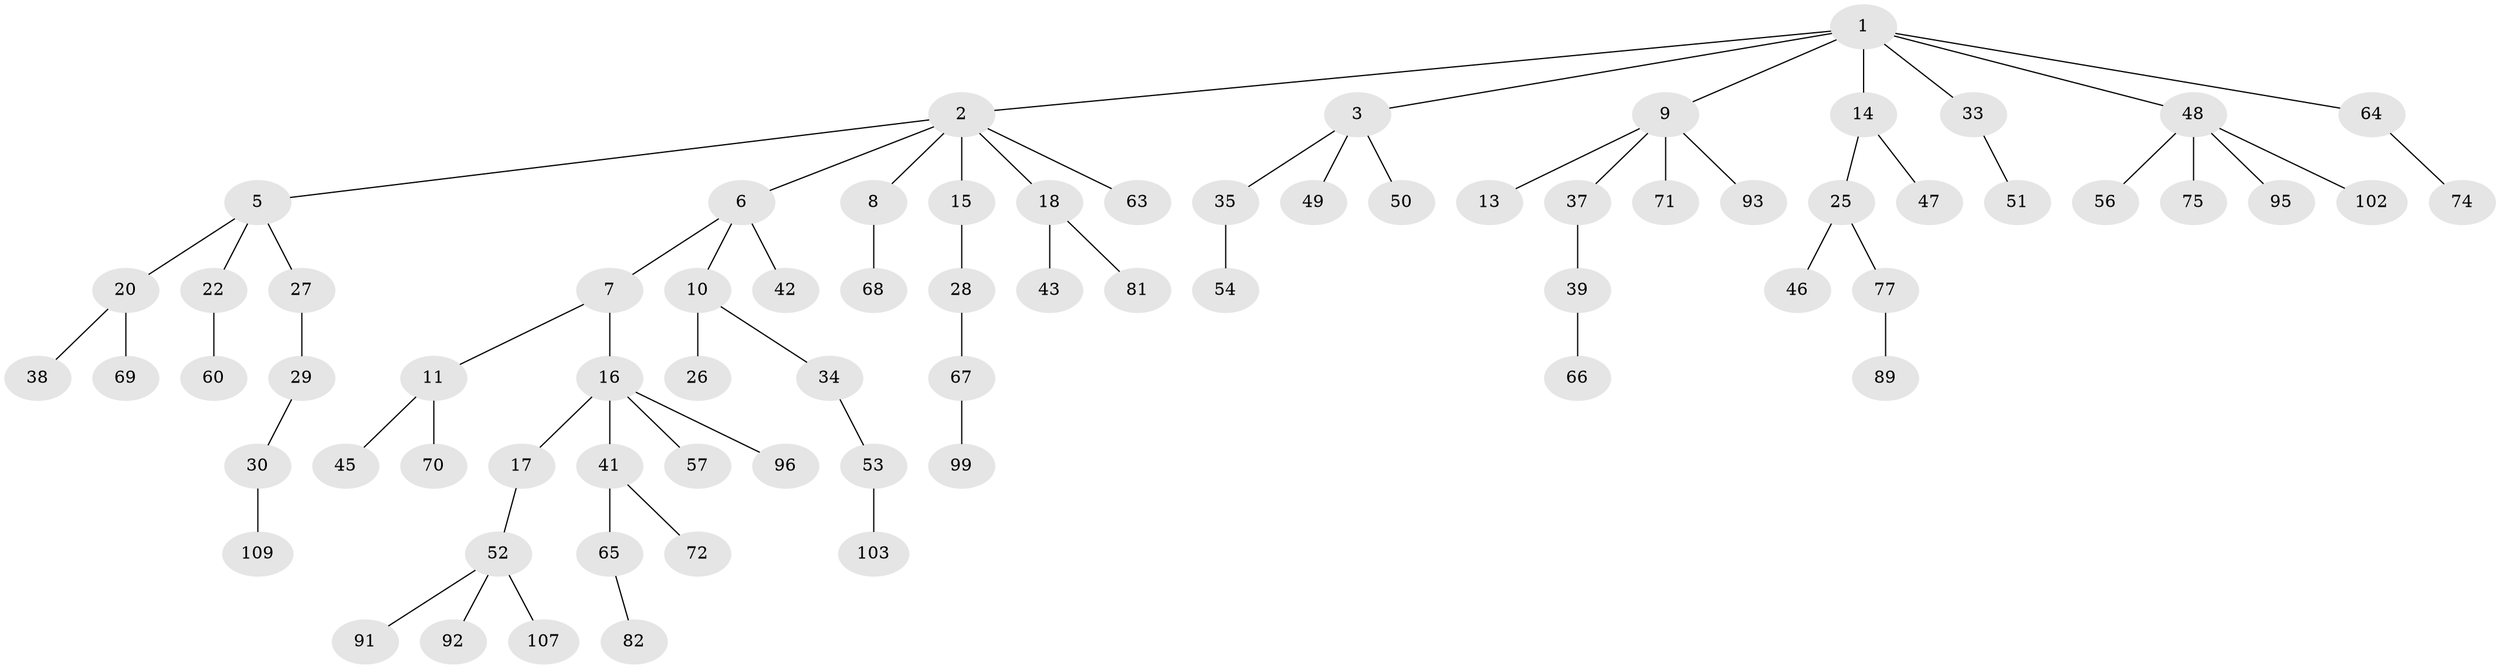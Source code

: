// Generated by graph-tools (version 1.1) at 2025/24/03/03/25 07:24:06]
// undirected, 72 vertices, 71 edges
graph export_dot {
graph [start="1"]
  node [color=gray90,style=filled];
  1 [super="+12"];
  2 [super="+4"];
  3 [super="+19"];
  5;
  6 [super="+106"];
  7;
  8 [super="+84"];
  9 [super="+85"];
  10 [super="+24"];
  11 [super="+40"];
  13;
  14 [super="+73"];
  15;
  16 [super="+36"];
  17;
  18 [super="+21"];
  20 [super="+23"];
  22 [super="+32"];
  25 [super="+31"];
  26;
  27 [super="+101"];
  28 [super="+88"];
  29 [super="+78"];
  30 [super="+108"];
  33 [super="+98"];
  34 [super="+97"];
  35 [super="+105"];
  37 [super="+100"];
  38;
  39 [super="+62"];
  41 [super="+44"];
  42 [super="+58"];
  43;
  45;
  46 [super="+61"];
  47;
  48 [super="+79"];
  49;
  50;
  51 [super="+86"];
  52 [super="+59"];
  53 [super="+55"];
  54 [super="+87"];
  56;
  57;
  60;
  63;
  64;
  65;
  66;
  67 [super="+80"];
  68 [super="+83"];
  69 [super="+104"];
  70;
  71;
  72 [super="+94"];
  74 [super="+76"];
  75;
  77;
  81;
  82 [super="+90"];
  89;
  91;
  92;
  93;
  95;
  96;
  99;
  102;
  103;
  107;
  109;
  1 -- 2;
  1 -- 3;
  1 -- 9;
  1 -- 33;
  1 -- 48;
  1 -- 64;
  1 -- 14;
  2 -- 5;
  2 -- 6;
  2 -- 8;
  2 -- 15;
  2 -- 18;
  2 -- 63;
  3 -- 35;
  3 -- 50;
  3 -- 49;
  5 -- 20;
  5 -- 22;
  5 -- 27;
  6 -- 7;
  6 -- 10;
  6 -- 42;
  7 -- 11;
  7 -- 16;
  8 -- 68;
  9 -- 13;
  9 -- 37;
  9 -- 71;
  9 -- 93;
  10 -- 26;
  10 -- 34;
  11 -- 70;
  11 -- 45;
  14 -- 25;
  14 -- 47;
  15 -- 28;
  16 -- 17;
  16 -- 41;
  16 -- 57;
  16 -- 96;
  17 -- 52;
  18 -- 81;
  18 -- 43;
  20 -- 38;
  20 -- 69;
  22 -- 60;
  25 -- 46;
  25 -- 77;
  27 -- 29;
  28 -- 67;
  29 -- 30;
  30 -- 109;
  33 -- 51;
  34 -- 53;
  35 -- 54;
  37 -- 39;
  39 -- 66;
  41 -- 65;
  41 -- 72;
  48 -- 56;
  48 -- 75;
  48 -- 95;
  48 -- 102;
  52 -- 91;
  52 -- 92;
  52 -- 107;
  53 -- 103;
  64 -- 74;
  65 -- 82;
  67 -- 99;
  77 -- 89;
}
